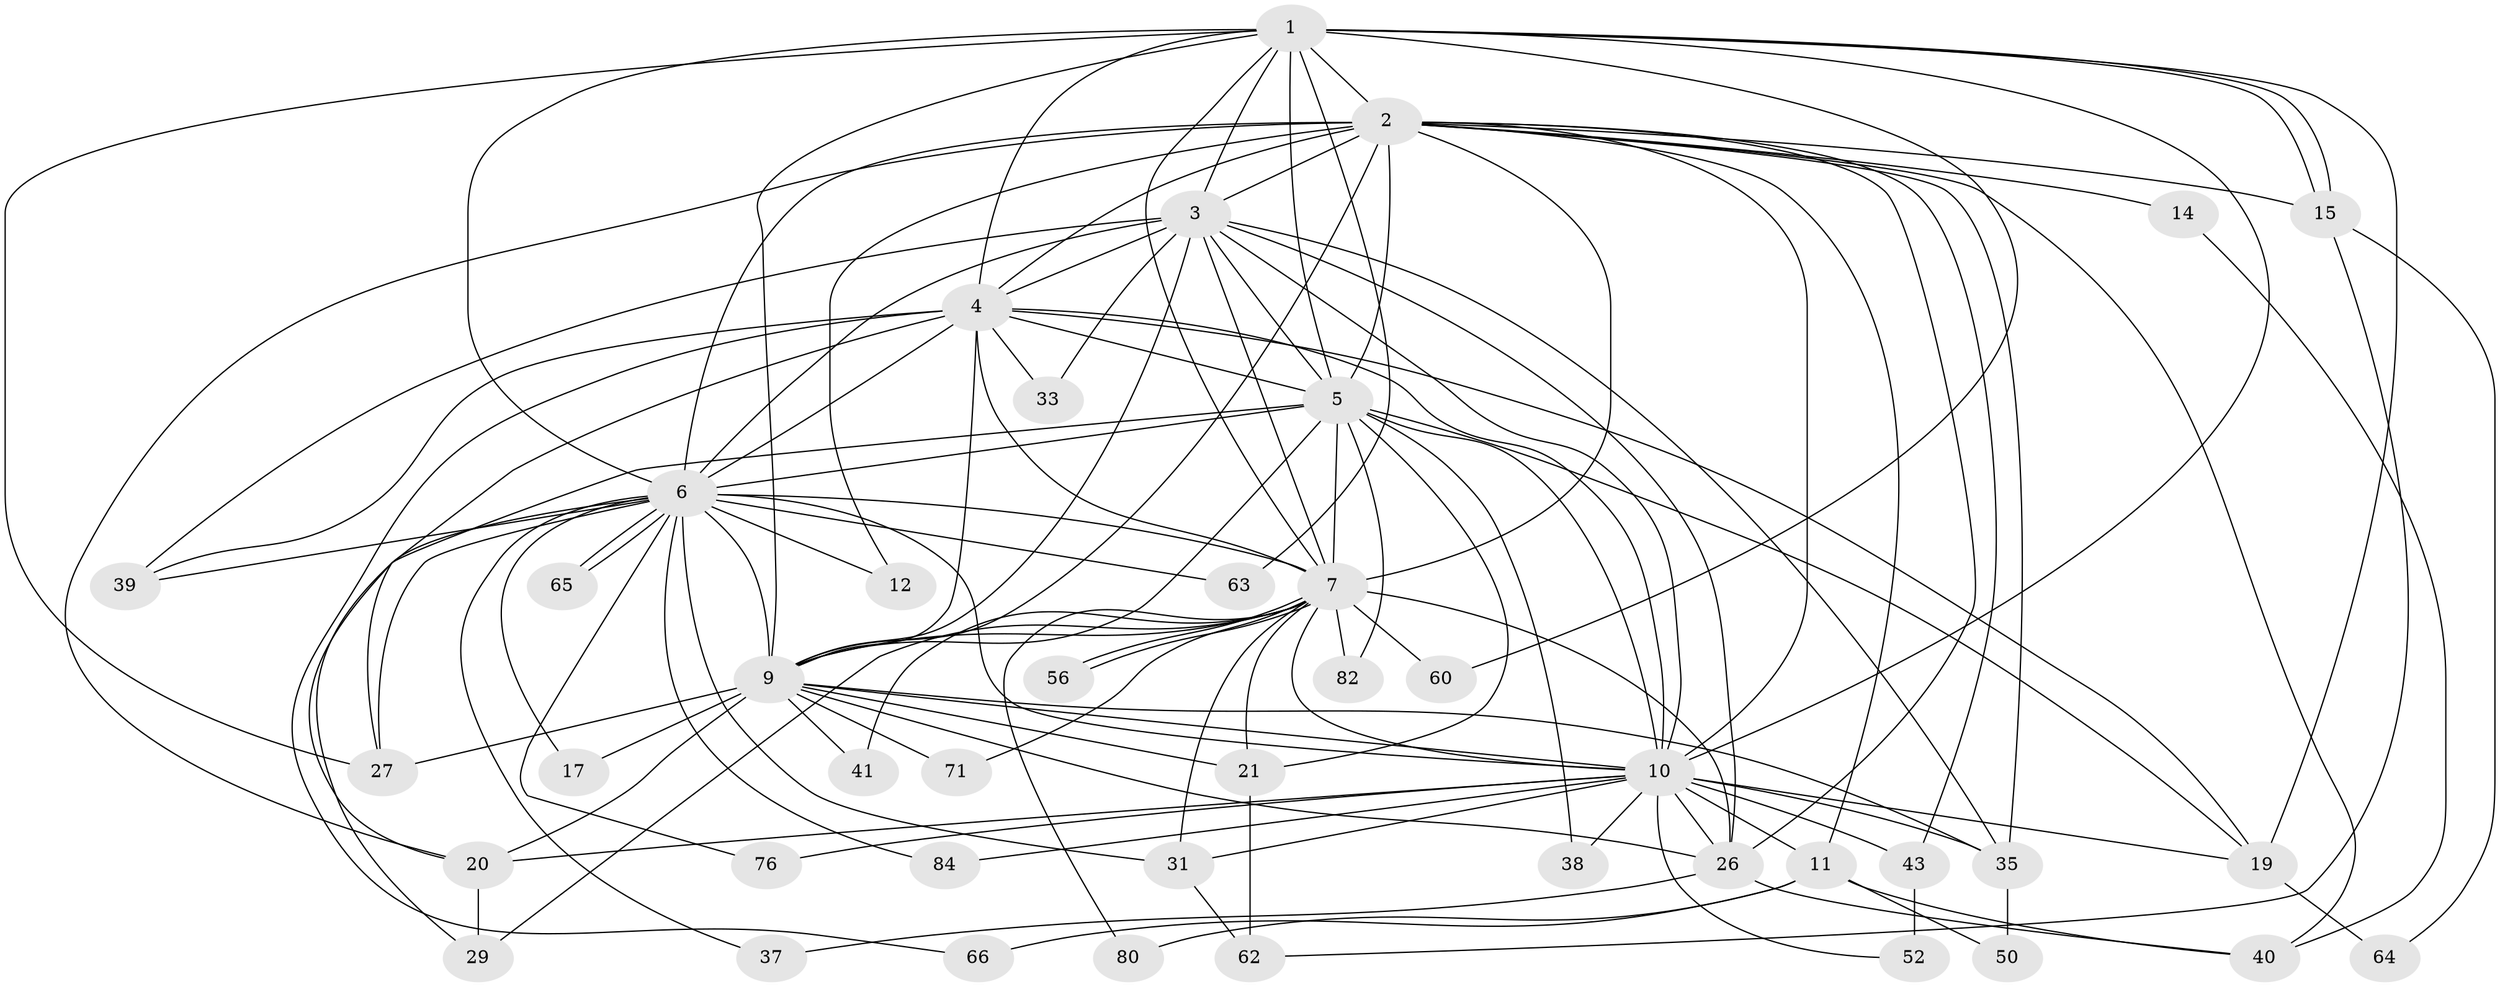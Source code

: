 // original degree distribution, {18: 0.023255813953488372, 17: 0.011627906976744186, 15: 0.03488372093023256, 23: 0.011627906976744186, 20: 0.011627906976744186, 19: 0.011627906976744186, 25: 0.011627906976744186, 6: 0.03488372093023256, 2: 0.5813953488372093, 3: 0.11627906976744186, 5: 0.05813953488372093, 4: 0.08139534883720931, 8: 0.011627906976744186}
// Generated by graph-tools (version 1.1) at 2025/13/03/09/25 04:13:42]
// undirected, 43 vertices, 122 edges
graph export_dot {
graph [start="1"]
  node [color=gray90,style=filled];
  1;
  2 [super="+48+55+8"];
  3 [super="+22+24+58"];
  4;
  5 [super="+16+13+54+45"];
  6 [super="+28+53"];
  7;
  9;
  10;
  11;
  12;
  14;
  15 [super="+18"];
  17;
  19 [super="+36+23+57"];
  20 [super="+42+51"];
  21;
  26 [super="+30+79+81+47"];
  27 [super="+34+46"];
  29;
  31 [super="+32"];
  33;
  35 [super="+61+83"];
  37;
  38;
  39;
  40 [super="+67"];
  41;
  43 [super="+73"];
  50;
  52;
  56;
  60;
  62 [super="+70"];
  63;
  64;
  65;
  66;
  71;
  76;
  80;
  82;
  84;
  1 -- 2 [weight=2];
  1 -- 3;
  1 -- 4;
  1 -- 5;
  1 -- 6 [weight=3];
  1 -- 7;
  1 -- 9;
  1 -- 10;
  1 -- 15;
  1 -- 15;
  1 -- 19 [weight=2];
  1 -- 27;
  1 -- 60;
  1 -- 63;
  2 -- 3 [weight=3];
  2 -- 4 [weight=2];
  2 -- 5 [weight=2];
  2 -- 6 [weight=5];
  2 -- 7 [weight=2];
  2 -- 9 [weight=3];
  2 -- 10 [weight=4];
  2 -- 11;
  2 -- 12;
  2 -- 14 [weight=2];
  2 -- 20;
  2 -- 15;
  2 -- 35;
  2 -- 40;
  2 -- 43;
  2 -- 26;
  3 -- 4;
  3 -- 5 [weight=3];
  3 -- 6 [weight=2];
  3 -- 7;
  3 -- 9;
  3 -- 10;
  3 -- 33;
  3 -- 26;
  3 -- 35;
  3 -- 39;
  4 -- 5 [weight=2];
  4 -- 6;
  4 -- 7;
  4 -- 9;
  4 -- 10;
  4 -- 27;
  4 -- 33;
  4 -- 39;
  4 -- 66;
  4 -- 19;
  5 -- 6 [weight=3];
  5 -- 7;
  5 -- 9 [weight=2];
  5 -- 10 [weight=3];
  5 -- 38;
  5 -- 19;
  5 -- 82;
  5 -- 20;
  5 -- 21;
  6 -- 7;
  6 -- 9;
  6 -- 10;
  6 -- 12;
  6 -- 17;
  6 -- 29;
  6 -- 31;
  6 -- 37;
  6 -- 65;
  6 -- 65;
  6 -- 76;
  6 -- 84;
  6 -- 39;
  6 -- 27;
  6 -- 63;
  7 -- 9;
  7 -- 10;
  7 -- 21;
  7 -- 29;
  7 -- 41;
  7 -- 56;
  7 -- 56;
  7 -- 60;
  7 -- 71;
  7 -- 80;
  7 -- 82;
  7 -- 26;
  7 -- 31;
  9 -- 10;
  9 -- 17;
  9 -- 21;
  9 -- 26;
  9 -- 35;
  9 -- 41;
  9 -- 71;
  9 -- 27;
  9 -- 20;
  10 -- 11;
  10 -- 19;
  10 -- 20;
  10 -- 26 [weight=2];
  10 -- 31;
  10 -- 38;
  10 -- 43;
  10 -- 52;
  10 -- 76;
  10 -- 84;
  10 -- 35;
  11 -- 40;
  11 -- 50;
  11 -- 66;
  11 -- 80;
  14 -- 40;
  15 -- 64;
  15 -- 62;
  19 -- 64;
  20 -- 29;
  21 -- 62;
  26 -- 37;
  26 -- 40;
  31 -- 62;
  35 -- 50;
  43 -- 52 [weight=2];
}
